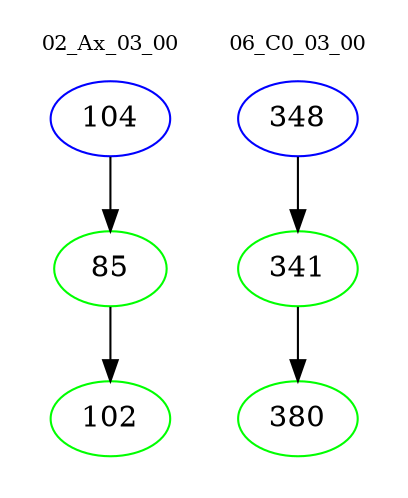 digraph{
subgraph cluster_0 {
color = white
label = "02_Ax_03_00";
fontsize=10;
T0_104 [label="104", color="blue"]
T0_104 -> T0_85 [color="black"]
T0_85 [label="85", color="green"]
T0_85 -> T0_102 [color="black"]
T0_102 [label="102", color="green"]
}
subgraph cluster_1 {
color = white
label = "06_C0_03_00";
fontsize=10;
T1_348 [label="348", color="blue"]
T1_348 -> T1_341 [color="black"]
T1_341 [label="341", color="green"]
T1_341 -> T1_380 [color="black"]
T1_380 [label="380", color="green"]
}
}
